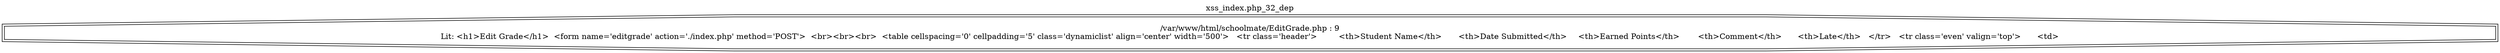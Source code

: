 digraph cfg {
  label="xss_index.php_32_dep";
  labelloc=t;
  n1 [shape=doubleoctagon, label="/var/www/html/schoolmate/EditGrade.php : 9\nLit: <h1>Edit Grade</h1>  <form name='editgrade' action='./index.php' method='POST'>  <br><br><br>  <table cellspacing='0' cellpadding='5' class='dynamiclist' align='center' width='500'>   <tr class='header'>	<th>Student Name</th>	<th>Date Submitted</th>	<th>Earned Points</th>	<th>Comment</th>	<th>Late</th>   </tr>   <tr class='even' valign='top'>	<td>\n"];
}
